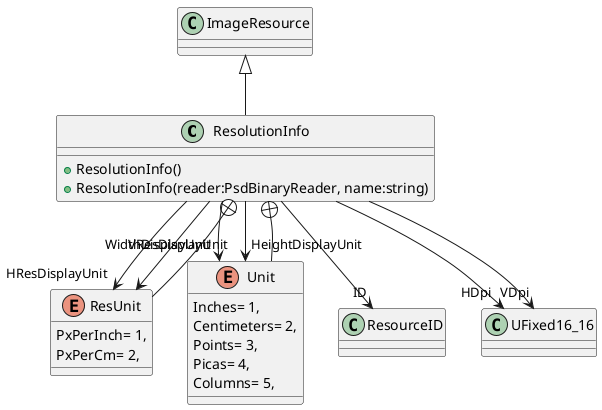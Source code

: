 @startuml
class ResolutionInfo {
    + ResolutionInfo()
    + ResolutionInfo(reader:PsdBinaryReader, name:string)
}
enum ResUnit {
    PxPerInch= 1,
    PxPerCm= 2,
}
enum Unit {
    Inches= 1,
    Centimeters= 2,
    Points= 3,
    Picas= 4,
    Columns= 5,
}
ImageResource <|-- ResolutionInfo
ResolutionInfo --> "ID" ResourceID
ResolutionInfo --> "HDpi" UFixed16_16
ResolutionInfo --> "VDpi" UFixed16_16
ResolutionInfo --> "HResDisplayUnit" ResUnit
ResolutionInfo --> "VResDisplayUnit" ResUnit
ResolutionInfo --> "WidthDisplayUnit" Unit
ResolutionInfo --> "HeightDisplayUnit" Unit
ResolutionInfo +-- ResUnit
ResolutionInfo +-- Unit
@enduml
